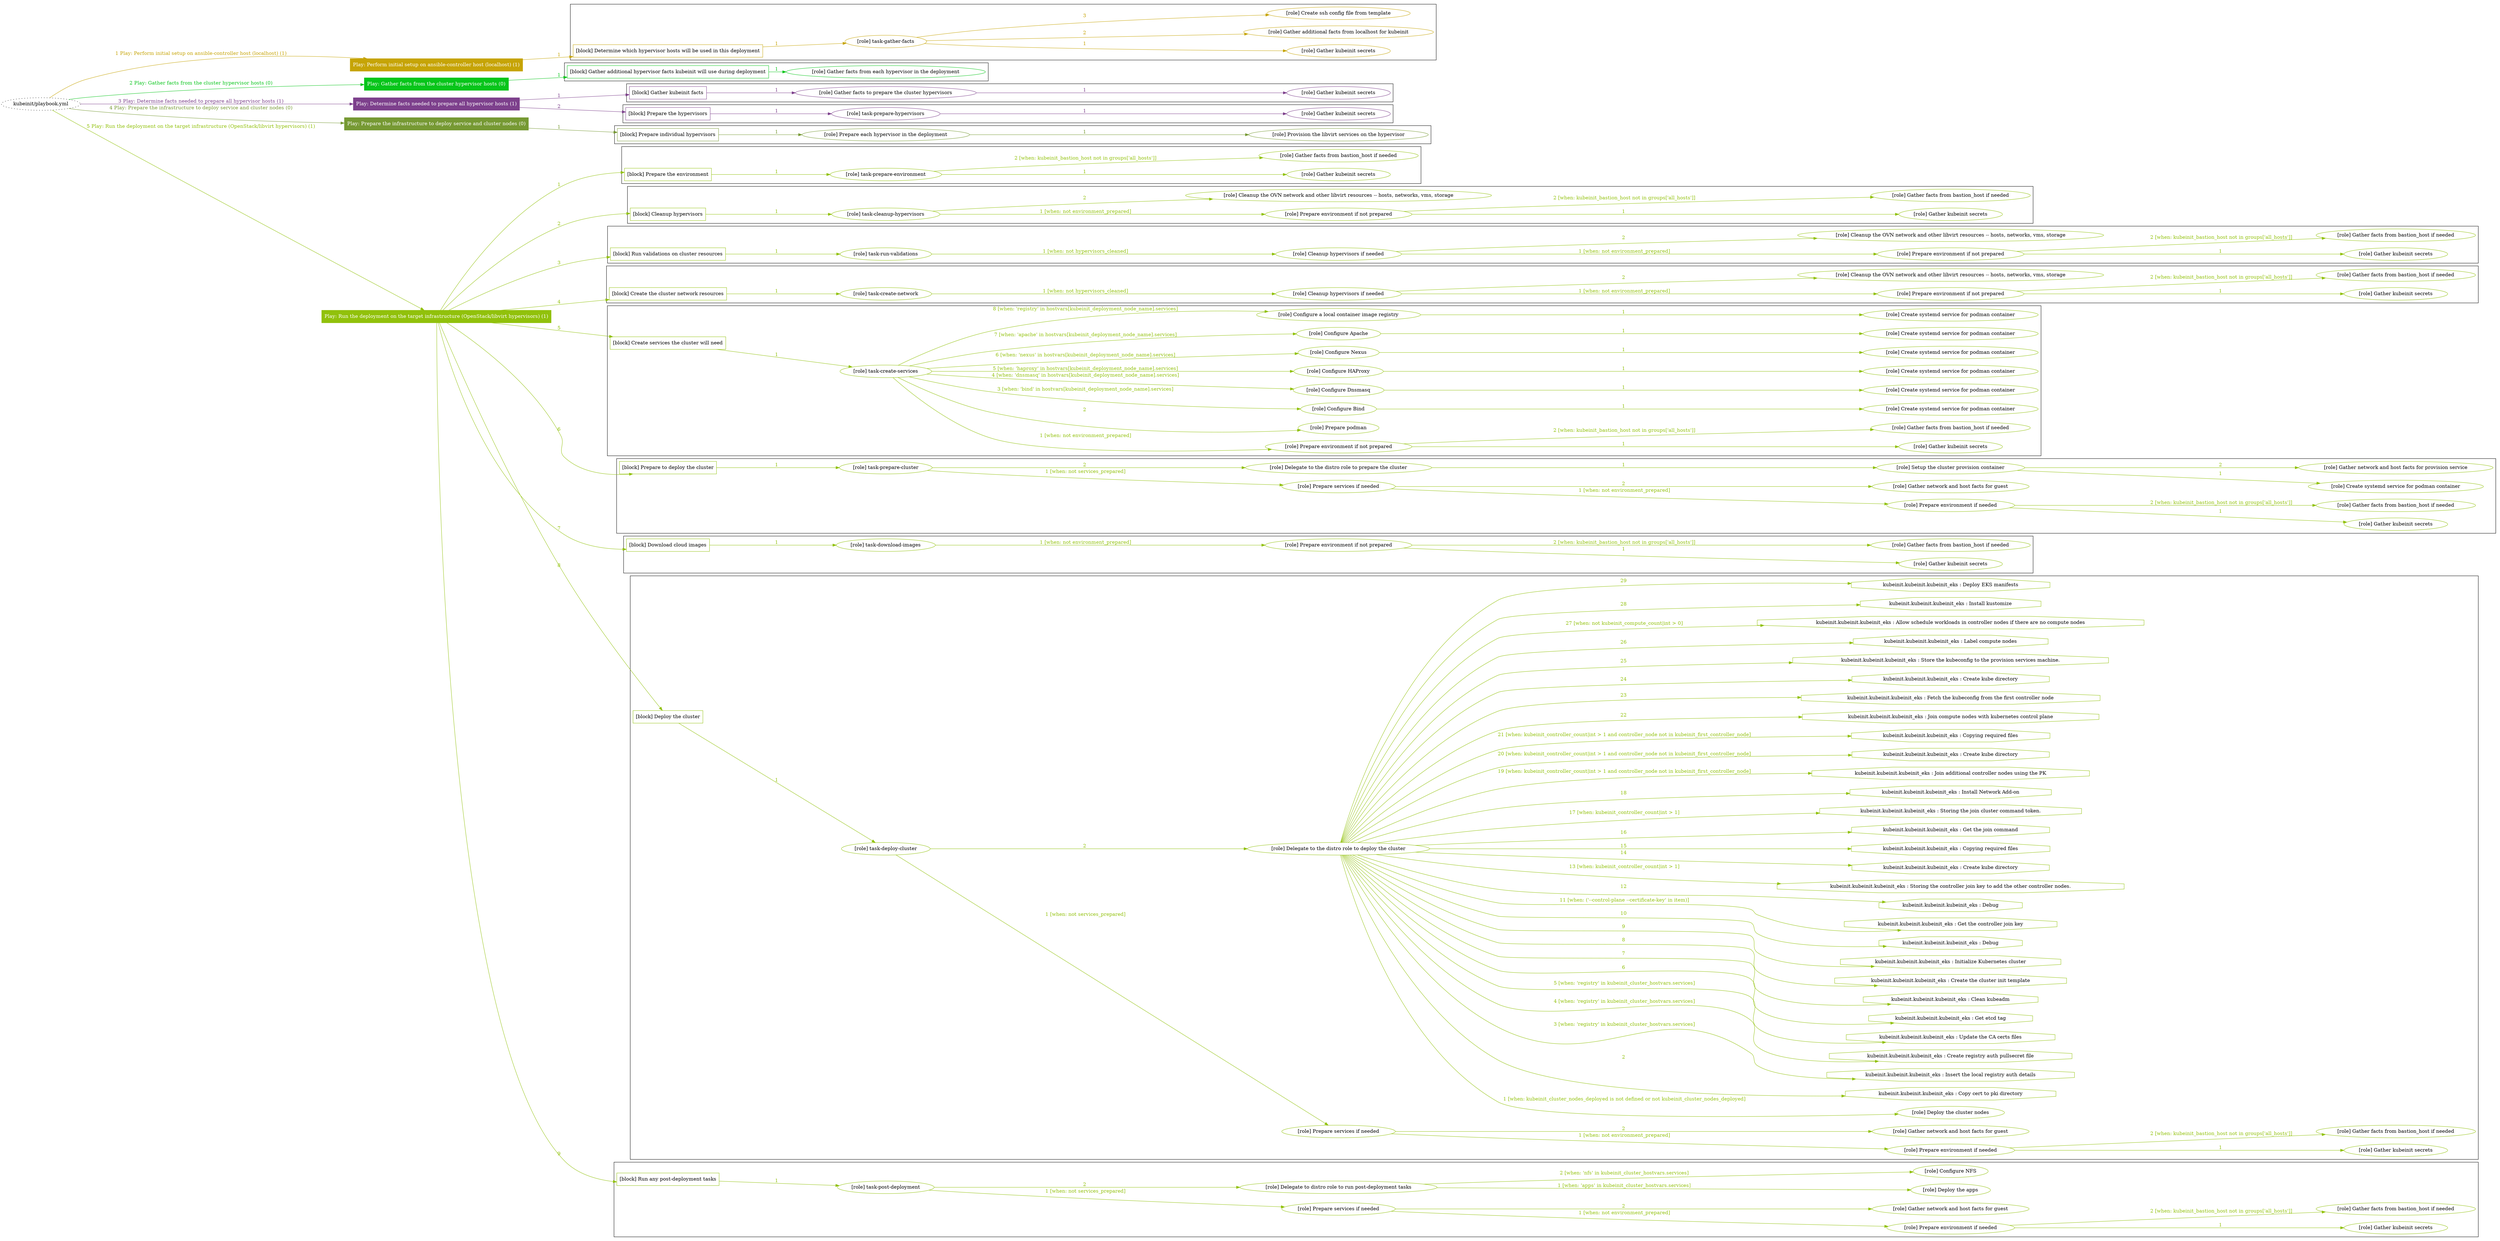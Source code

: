digraph {
	graph [concentrate=true ordering=in rankdir=LR ratio=fill]
	edge [esep=5 sep=10]
	"kubeinit/playbook.yml" [URL="/home/runner/work/kubeinit/kubeinit/kubeinit/playbook.yml" id=playbook_d5ea7b69 style=dotted]
	"kubeinit/playbook.yml" -> play_7a890c58 [label="1 Play: Perform initial setup on ansible-controller host (localhost) (1)" color="#c6a406" fontcolor="#c6a406" id=edge_play_7a890c58 labeltooltip="1 Play: Perform initial setup on ansible-controller host (localhost) (1)" tooltip="1 Play: Perform initial setup on ansible-controller host (localhost) (1)"]
	subgraph "Play: Perform initial setup on ansible-controller host (localhost) (1)" {
		play_7a890c58 [label="Play: Perform initial setup on ansible-controller host (localhost) (1)" URL="/home/runner/work/kubeinit/kubeinit/kubeinit/playbook.yml" color="#c6a406" fontcolor="#ffffff" id=play_7a890c58 shape=box style=filled tooltip=localhost]
		play_7a890c58 -> block_95296eab [label=1 color="#c6a406" fontcolor="#c6a406" id=edge_block_95296eab labeltooltip=1 tooltip=1]
		subgraph cluster_block_95296eab {
			block_95296eab [label="[block] Determine which hypervisor hosts will be used in this deployment" URL="/home/runner/work/kubeinit/kubeinit/kubeinit/playbook.yml" color="#c6a406" id=block_95296eab labeltooltip="Determine which hypervisor hosts will be used in this deployment" shape=box tooltip="Determine which hypervisor hosts will be used in this deployment"]
			block_95296eab -> role_747389a2 [label="1 " color="#c6a406" fontcolor="#c6a406" id=edge_role_747389a2 labeltooltip="1 " tooltip="1 "]
			subgraph "task-gather-facts" {
				role_747389a2 [label="[role] task-gather-facts" URL="/home/runner/work/kubeinit/kubeinit/kubeinit/playbook.yml" color="#c6a406" id=role_747389a2 tooltip="task-gather-facts"]
				role_747389a2 -> role_494bf37f [label="1 " color="#c6a406" fontcolor="#c6a406" id=edge_role_494bf37f labeltooltip="1 " tooltip="1 "]
				subgraph "Gather kubeinit secrets" {
					role_494bf37f [label="[role] Gather kubeinit secrets" URL="/home/runner/.ansible/collections/ansible_collections/kubeinit/kubeinit/roles/kubeinit_prepare/tasks/build_hypervisors_group.yml" color="#c6a406" id=role_494bf37f tooltip="Gather kubeinit secrets"]
				}
				role_747389a2 -> role_908a7bdd [label="2 " color="#c6a406" fontcolor="#c6a406" id=edge_role_908a7bdd labeltooltip="2 " tooltip="2 "]
				subgraph "Gather additional facts from localhost for kubeinit" {
					role_908a7bdd [label="[role] Gather additional facts from localhost for kubeinit" URL="/home/runner/.ansible/collections/ansible_collections/kubeinit/kubeinit/roles/kubeinit_prepare/tasks/build_hypervisors_group.yml" color="#c6a406" id=role_908a7bdd tooltip="Gather additional facts from localhost for kubeinit"]
				}
				role_747389a2 -> role_928c8926 [label="3 " color="#c6a406" fontcolor="#c6a406" id=edge_role_928c8926 labeltooltip="3 " tooltip="3 "]
				subgraph "Create ssh config file from template" {
					role_928c8926 [label="[role] Create ssh config file from template" URL="/home/runner/.ansible/collections/ansible_collections/kubeinit/kubeinit/roles/kubeinit_prepare/tasks/build_hypervisors_group.yml" color="#c6a406" id=role_928c8926 tooltip="Create ssh config file from template"]
				}
			}
		}
	}
	"kubeinit/playbook.yml" -> play_a7f4a638 [label="2 Play: Gather facts from the cluster hypervisor hosts (0)" color="#07c51a" fontcolor="#07c51a" id=edge_play_a7f4a638 labeltooltip="2 Play: Gather facts from the cluster hypervisor hosts (0)" tooltip="2 Play: Gather facts from the cluster hypervisor hosts (0)"]
	subgraph "Play: Gather facts from the cluster hypervisor hosts (0)" {
		play_a7f4a638 [label="Play: Gather facts from the cluster hypervisor hosts (0)" URL="/home/runner/work/kubeinit/kubeinit/kubeinit/playbook.yml" color="#07c51a" fontcolor="#ffffff" id=play_a7f4a638 shape=box style=filled tooltip="Play: Gather facts from the cluster hypervisor hosts (0)"]
		play_a7f4a638 -> block_966500f8 [label=1 color="#07c51a" fontcolor="#07c51a" id=edge_block_966500f8 labeltooltip=1 tooltip=1]
		subgraph cluster_block_966500f8 {
			block_966500f8 [label="[block] Gather additional hypervisor facts kubeinit will use during deployment" URL="/home/runner/work/kubeinit/kubeinit/kubeinit/playbook.yml" color="#07c51a" id=block_966500f8 labeltooltip="Gather additional hypervisor facts kubeinit will use during deployment" shape=box tooltip="Gather additional hypervisor facts kubeinit will use during deployment"]
			block_966500f8 -> role_017d9027 [label="1 " color="#07c51a" fontcolor="#07c51a" id=edge_role_017d9027 labeltooltip="1 " tooltip="1 "]
			subgraph "Gather facts from each hypervisor in the deployment" {
				role_017d9027 [label="[role] Gather facts from each hypervisor in the deployment" URL="/home/runner/work/kubeinit/kubeinit/kubeinit/playbook.yml" color="#07c51a" id=role_017d9027 tooltip="Gather facts from each hypervisor in the deployment"]
			}
		}
	}
	"kubeinit/playbook.yml" -> play_aa4fb2ca [label="3 Play: Determine facts needed to prepare all hypervisor hosts (1)" color="#7d408c" fontcolor="#7d408c" id=edge_play_aa4fb2ca labeltooltip="3 Play: Determine facts needed to prepare all hypervisor hosts (1)" tooltip="3 Play: Determine facts needed to prepare all hypervisor hosts (1)"]
	subgraph "Play: Determine facts needed to prepare all hypervisor hosts (1)" {
		play_aa4fb2ca [label="Play: Determine facts needed to prepare all hypervisor hosts (1)" URL="/home/runner/work/kubeinit/kubeinit/kubeinit/playbook.yml" color="#7d408c" fontcolor="#ffffff" id=play_aa4fb2ca shape=box style=filled tooltip=localhost]
		play_aa4fb2ca -> block_9ac18ad0 [label=1 color="#7d408c" fontcolor="#7d408c" id=edge_block_9ac18ad0 labeltooltip=1 tooltip=1]
		subgraph cluster_block_9ac18ad0 {
			block_9ac18ad0 [label="[block] Gather kubeinit facts" URL="/home/runner/work/kubeinit/kubeinit/kubeinit/playbook.yml" color="#7d408c" id=block_9ac18ad0 labeltooltip="Gather kubeinit facts" shape=box tooltip="Gather kubeinit facts"]
			block_9ac18ad0 -> role_b9268ab4 [label="1 " color="#7d408c" fontcolor="#7d408c" id=edge_role_b9268ab4 labeltooltip="1 " tooltip="1 "]
			subgraph "Gather facts to prepare the cluster hypervisors" {
				role_b9268ab4 [label="[role] Gather facts to prepare the cluster hypervisors" URL="/home/runner/work/kubeinit/kubeinit/kubeinit/playbook.yml" color="#7d408c" id=role_b9268ab4 tooltip="Gather facts to prepare the cluster hypervisors"]
				role_b9268ab4 -> role_b978d21b [label="1 " color="#7d408c" fontcolor="#7d408c" id=edge_role_b978d21b labeltooltip="1 " tooltip="1 "]
				subgraph "Gather kubeinit secrets" {
					role_b978d21b [label="[role] Gather kubeinit secrets" URL="/home/runner/.ansible/collections/ansible_collections/kubeinit/kubeinit/roles/kubeinit_prepare/tasks/gather_kubeinit_facts.yml" color="#7d408c" id=role_b978d21b tooltip="Gather kubeinit secrets"]
				}
			}
		}
		play_aa4fb2ca -> block_1b53e090 [label=2 color="#7d408c" fontcolor="#7d408c" id=edge_block_1b53e090 labeltooltip=2 tooltip=2]
		subgraph cluster_block_1b53e090 {
			block_1b53e090 [label="[block] Prepare the hypervisors" URL="/home/runner/work/kubeinit/kubeinit/kubeinit/playbook.yml" color="#7d408c" id=block_1b53e090 labeltooltip="Prepare the hypervisors" shape=box tooltip="Prepare the hypervisors"]
			block_1b53e090 -> role_6a31afa6 [label="1 " color="#7d408c" fontcolor="#7d408c" id=edge_role_6a31afa6 labeltooltip="1 " tooltip="1 "]
			subgraph "task-prepare-hypervisors" {
				role_6a31afa6 [label="[role] task-prepare-hypervisors" URL="/home/runner/work/kubeinit/kubeinit/kubeinit/playbook.yml" color="#7d408c" id=role_6a31afa6 tooltip="task-prepare-hypervisors"]
				role_6a31afa6 -> role_057be91d [label="1 " color="#7d408c" fontcolor="#7d408c" id=edge_role_057be91d labeltooltip="1 " tooltip="1 "]
				subgraph "Gather kubeinit secrets" {
					role_057be91d [label="[role] Gather kubeinit secrets" URL="/home/runner/.ansible/collections/ansible_collections/kubeinit/kubeinit/roles/kubeinit_prepare/tasks/gather_kubeinit_facts.yml" color="#7d408c" id=role_057be91d tooltip="Gather kubeinit secrets"]
				}
			}
		}
	}
	"kubeinit/playbook.yml" -> play_b9554cba [label="4 Play: Prepare the infrastructure to deploy service and cluster nodes (0)" color="#769933" fontcolor="#769933" id=edge_play_b9554cba labeltooltip="4 Play: Prepare the infrastructure to deploy service and cluster nodes (0)" tooltip="4 Play: Prepare the infrastructure to deploy service and cluster nodes (0)"]
	subgraph "Play: Prepare the infrastructure to deploy service and cluster nodes (0)" {
		play_b9554cba [label="Play: Prepare the infrastructure to deploy service and cluster nodes (0)" URL="/home/runner/work/kubeinit/kubeinit/kubeinit/playbook.yml" color="#769933" fontcolor="#ffffff" id=play_b9554cba shape=box style=filled tooltip="Play: Prepare the infrastructure to deploy service and cluster nodes (0)"]
		play_b9554cba -> block_47d633c6 [label=1 color="#769933" fontcolor="#769933" id=edge_block_47d633c6 labeltooltip=1 tooltip=1]
		subgraph cluster_block_47d633c6 {
			block_47d633c6 [label="[block] Prepare individual hypervisors" URL="/home/runner/work/kubeinit/kubeinit/kubeinit/playbook.yml" color="#769933" id=block_47d633c6 labeltooltip="Prepare individual hypervisors" shape=box tooltip="Prepare individual hypervisors"]
			block_47d633c6 -> role_e76085c3 [label="1 " color="#769933" fontcolor="#769933" id=edge_role_e76085c3 labeltooltip="1 " tooltip="1 "]
			subgraph "Prepare each hypervisor in the deployment" {
				role_e76085c3 [label="[role] Prepare each hypervisor in the deployment" URL="/home/runner/work/kubeinit/kubeinit/kubeinit/playbook.yml" color="#769933" id=role_e76085c3 tooltip="Prepare each hypervisor in the deployment"]
				role_e76085c3 -> role_7389d9ae [label="1 " color="#769933" fontcolor="#769933" id=edge_role_7389d9ae labeltooltip="1 " tooltip="1 "]
				subgraph "Provision the libvirt services on the hypervisor" {
					role_7389d9ae [label="[role] Provision the libvirt services on the hypervisor" URL="/home/runner/.ansible/collections/ansible_collections/kubeinit/kubeinit/roles/kubeinit_prepare/tasks/prepare_hypervisor.yml" color="#769933" id=role_7389d9ae tooltip="Provision the libvirt services on the hypervisor"]
				}
			}
		}
	}
	"kubeinit/playbook.yml" -> play_581341ab [label="5 Play: Run the deployment on the target infrastructure (OpenStack/libvirt hypervisors) (1)" color="#91c10b" fontcolor="#91c10b" id=edge_play_581341ab labeltooltip="5 Play: Run the deployment on the target infrastructure (OpenStack/libvirt hypervisors) (1)" tooltip="5 Play: Run the deployment on the target infrastructure (OpenStack/libvirt hypervisors) (1)"]
	subgraph "Play: Run the deployment on the target infrastructure (OpenStack/libvirt hypervisors) (1)" {
		play_581341ab [label="Play: Run the deployment on the target infrastructure (OpenStack/libvirt hypervisors) (1)" URL="/home/runner/work/kubeinit/kubeinit/kubeinit/playbook.yml" color="#91c10b" fontcolor="#ffffff" id=play_581341ab shape=box style=filled tooltip=localhost]
		play_581341ab -> block_d6ec17be [label=1 color="#91c10b" fontcolor="#91c10b" id=edge_block_d6ec17be labeltooltip=1 tooltip=1]
		subgraph cluster_block_d6ec17be {
			block_d6ec17be [label="[block] Prepare the environment" URL="/home/runner/work/kubeinit/kubeinit/kubeinit/playbook.yml" color="#91c10b" id=block_d6ec17be labeltooltip="Prepare the environment" shape=box tooltip="Prepare the environment"]
			block_d6ec17be -> role_40fc4c2d [label="1 " color="#91c10b" fontcolor="#91c10b" id=edge_role_40fc4c2d labeltooltip="1 " tooltip="1 "]
			subgraph "task-prepare-environment" {
				role_40fc4c2d [label="[role] task-prepare-environment" URL="/home/runner/work/kubeinit/kubeinit/kubeinit/playbook.yml" color="#91c10b" id=role_40fc4c2d tooltip="task-prepare-environment"]
				role_40fc4c2d -> role_b0a1d673 [label="1 " color="#91c10b" fontcolor="#91c10b" id=edge_role_b0a1d673 labeltooltip="1 " tooltip="1 "]
				subgraph "Gather kubeinit secrets" {
					role_b0a1d673 [label="[role] Gather kubeinit secrets" URL="/home/runner/.ansible/collections/ansible_collections/kubeinit/kubeinit/roles/kubeinit_prepare/tasks/gather_kubeinit_facts.yml" color="#91c10b" id=role_b0a1d673 tooltip="Gather kubeinit secrets"]
				}
				role_40fc4c2d -> role_675c5408 [label="2 [when: kubeinit_bastion_host not in groups['all_hosts']]" color="#91c10b" fontcolor="#91c10b" id=edge_role_675c5408 labeltooltip="2 [when: kubeinit_bastion_host not in groups['all_hosts']]" tooltip="2 [when: kubeinit_bastion_host not in groups['all_hosts']]"]
				subgraph "Gather facts from bastion_host if needed" {
					role_675c5408 [label="[role] Gather facts from bastion_host if needed" URL="/home/runner/.ansible/collections/ansible_collections/kubeinit/kubeinit/roles/kubeinit_prepare/tasks/main.yml" color="#91c10b" id=role_675c5408 tooltip="Gather facts from bastion_host if needed"]
				}
			}
		}
		play_581341ab -> block_79c271e2 [label=2 color="#91c10b" fontcolor="#91c10b" id=edge_block_79c271e2 labeltooltip=2 tooltip=2]
		subgraph cluster_block_79c271e2 {
			block_79c271e2 [label="[block] Cleanup hypervisors" URL="/home/runner/work/kubeinit/kubeinit/kubeinit/playbook.yml" color="#91c10b" id=block_79c271e2 labeltooltip="Cleanup hypervisors" shape=box tooltip="Cleanup hypervisors"]
			block_79c271e2 -> role_1a5d5aed [label="1 " color="#91c10b" fontcolor="#91c10b" id=edge_role_1a5d5aed labeltooltip="1 " tooltip="1 "]
			subgraph "task-cleanup-hypervisors" {
				role_1a5d5aed [label="[role] task-cleanup-hypervisors" URL="/home/runner/work/kubeinit/kubeinit/kubeinit/playbook.yml" color="#91c10b" id=role_1a5d5aed tooltip="task-cleanup-hypervisors"]
				role_1a5d5aed -> role_544498a8 [label="1 [when: not environment_prepared]" color="#91c10b" fontcolor="#91c10b" id=edge_role_544498a8 labeltooltip="1 [when: not environment_prepared]" tooltip="1 [when: not environment_prepared]"]
				subgraph "Prepare environment if not prepared" {
					role_544498a8 [label="[role] Prepare environment if not prepared" URL="/home/runner/.ansible/collections/ansible_collections/kubeinit/kubeinit/roles/kubeinit_libvirt/tasks/cleanup_hypervisors.yml" color="#91c10b" id=role_544498a8 tooltip="Prepare environment if not prepared"]
					role_544498a8 -> role_a4ed1942 [label="1 " color="#91c10b" fontcolor="#91c10b" id=edge_role_a4ed1942 labeltooltip="1 " tooltip="1 "]
					subgraph "Gather kubeinit secrets" {
						role_a4ed1942 [label="[role] Gather kubeinit secrets" URL="/home/runner/.ansible/collections/ansible_collections/kubeinit/kubeinit/roles/kubeinit_prepare/tasks/gather_kubeinit_facts.yml" color="#91c10b" id=role_a4ed1942 tooltip="Gather kubeinit secrets"]
					}
					role_544498a8 -> role_0880108d [label="2 [when: kubeinit_bastion_host not in groups['all_hosts']]" color="#91c10b" fontcolor="#91c10b" id=edge_role_0880108d labeltooltip="2 [when: kubeinit_bastion_host not in groups['all_hosts']]" tooltip="2 [when: kubeinit_bastion_host not in groups['all_hosts']]"]
					subgraph "Gather facts from bastion_host if needed" {
						role_0880108d [label="[role] Gather facts from bastion_host if needed" URL="/home/runner/.ansible/collections/ansible_collections/kubeinit/kubeinit/roles/kubeinit_prepare/tasks/main.yml" color="#91c10b" id=role_0880108d tooltip="Gather facts from bastion_host if needed"]
					}
				}
				role_1a5d5aed -> role_755f182f [label="2 " color="#91c10b" fontcolor="#91c10b" id=edge_role_755f182f labeltooltip="2 " tooltip="2 "]
				subgraph "Cleanup the OVN network and other libvirt resources -- hosts, networks, vms, storage" {
					role_755f182f [label="[role] Cleanup the OVN network and other libvirt resources -- hosts, networks, vms, storage" URL="/home/runner/.ansible/collections/ansible_collections/kubeinit/kubeinit/roles/kubeinit_libvirt/tasks/cleanup_hypervisors.yml" color="#91c10b" id=role_755f182f tooltip="Cleanup the OVN network and other libvirt resources -- hosts, networks, vms, storage"]
				}
			}
		}
		play_581341ab -> block_b30acb18 [label=3 color="#91c10b" fontcolor="#91c10b" id=edge_block_b30acb18 labeltooltip=3 tooltip=3]
		subgraph cluster_block_b30acb18 {
			block_b30acb18 [label="[block] Run validations on cluster resources" URL="/home/runner/work/kubeinit/kubeinit/kubeinit/playbook.yml" color="#91c10b" id=block_b30acb18 labeltooltip="Run validations on cluster resources" shape=box tooltip="Run validations on cluster resources"]
			block_b30acb18 -> role_f75d4993 [label="1 " color="#91c10b" fontcolor="#91c10b" id=edge_role_f75d4993 labeltooltip="1 " tooltip="1 "]
			subgraph "task-run-validations" {
				role_f75d4993 [label="[role] task-run-validations" URL="/home/runner/work/kubeinit/kubeinit/kubeinit/playbook.yml" color="#91c10b" id=role_f75d4993 tooltip="task-run-validations"]
				role_f75d4993 -> role_10d290a2 [label="1 [when: not hypervisors_cleaned]" color="#91c10b" fontcolor="#91c10b" id=edge_role_10d290a2 labeltooltip="1 [when: not hypervisors_cleaned]" tooltip="1 [when: not hypervisors_cleaned]"]
				subgraph "Cleanup hypervisors if needed" {
					role_10d290a2 [label="[role] Cleanup hypervisors if needed" URL="/home/runner/.ansible/collections/ansible_collections/kubeinit/kubeinit/roles/kubeinit_validations/tasks/main.yml" color="#91c10b" id=role_10d290a2 tooltip="Cleanup hypervisors if needed"]
					role_10d290a2 -> role_c859056b [label="1 [when: not environment_prepared]" color="#91c10b" fontcolor="#91c10b" id=edge_role_c859056b labeltooltip="1 [when: not environment_prepared]" tooltip="1 [when: not environment_prepared]"]
					subgraph "Prepare environment if not prepared" {
						role_c859056b [label="[role] Prepare environment if not prepared" URL="/home/runner/.ansible/collections/ansible_collections/kubeinit/kubeinit/roles/kubeinit_libvirt/tasks/cleanup_hypervisors.yml" color="#91c10b" id=role_c859056b tooltip="Prepare environment if not prepared"]
						role_c859056b -> role_395ee10c [label="1 " color="#91c10b" fontcolor="#91c10b" id=edge_role_395ee10c labeltooltip="1 " tooltip="1 "]
						subgraph "Gather kubeinit secrets" {
							role_395ee10c [label="[role] Gather kubeinit secrets" URL="/home/runner/.ansible/collections/ansible_collections/kubeinit/kubeinit/roles/kubeinit_prepare/tasks/gather_kubeinit_facts.yml" color="#91c10b" id=role_395ee10c tooltip="Gather kubeinit secrets"]
						}
						role_c859056b -> role_bd72a8e1 [label="2 [when: kubeinit_bastion_host not in groups['all_hosts']]" color="#91c10b" fontcolor="#91c10b" id=edge_role_bd72a8e1 labeltooltip="2 [when: kubeinit_bastion_host not in groups['all_hosts']]" tooltip="2 [when: kubeinit_bastion_host not in groups['all_hosts']]"]
						subgraph "Gather facts from bastion_host if needed" {
							role_bd72a8e1 [label="[role] Gather facts from bastion_host if needed" URL="/home/runner/.ansible/collections/ansible_collections/kubeinit/kubeinit/roles/kubeinit_prepare/tasks/main.yml" color="#91c10b" id=role_bd72a8e1 tooltip="Gather facts from bastion_host if needed"]
						}
					}
					role_10d290a2 -> role_8dea559d [label="2 " color="#91c10b" fontcolor="#91c10b" id=edge_role_8dea559d labeltooltip="2 " tooltip="2 "]
					subgraph "Cleanup the OVN network and other libvirt resources -- hosts, networks, vms, storage" {
						role_8dea559d [label="[role] Cleanup the OVN network and other libvirt resources -- hosts, networks, vms, storage" URL="/home/runner/.ansible/collections/ansible_collections/kubeinit/kubeinit/roles/kubeinit_libvirt/tasks/cleanup_hypervisors.yml" color="#91c10b" id=role_8dea559d tooltip="Cleanup the OVN network and other libvirt resources -- hosts, networks, vms, storage"]
					}
				}
			}
		}
		play_581341ab -> block_f285d29f [label=4 color="#91c10b" fontcolor="#91c10b" id=edge_block_f285d29f labeltooltip=4 tooltip=4]
		subgraph cluster_block_f285d29f {
			block_f285d29f [label="[block] Create the cluster network resources" URL="/home/runner/work/kubeinit/kubeinit/kubeinit/playbook.yml" color="#91c10b" id=block_f285d29f labeltooltip="Create the cluster network resources" shape=box tooltip="Create the cluster network resources"]
			block_f285d29f -> role_edaadafe [label="1 " color="#91c10b" fontcolor="#91c10b" id=edge_role_edaadafe labeltooltip="1 " tooltip="1 "]
			subgraph "task-create-network" {
				role_edaadafe [label="[role] task-create-network" URL="/home/runner/work/kubeinit/kubeinit/kubeinit/playbook.yml" color="#91c10b" id=role_edaadafe tooltip="task-create-network"]
				role_edaadafe -> role_b0d7596d [label="1 [when: not hypervisors_cleaned]" color="#91c10b" fontcolor="#91c10b" id=edge_role_b0d7596d labeltooltip="1 [when: not hypervisors_cleaned]" tooltip="1 [when: not hypervisors_cleaned]"]
				subgraph "Cleanup hypervisors if needed" {
					role_b0d7596d [label="[role] Cleanup hypervisors if needed" URL="/home/runner/.ansible/collections/ansible_collections/kubeinit/kubeinit/roles/kubeinit_libvirt/tasks/create_network.yml" color="#91c10b" id=role_b0d7596d tooltip="Cleanup hypervisors if needed"]
					role_b0d7596d -> role_a3c047e6 [label="1 [when: not environment_prepared]" color="#91c10b" fontcolor="#91c10b" id=edge_role_a3c047e6 labeltooltip="1 [when: not environment_prepared]" tooltip="1 [when: not environment_prepared]"]
					subgraph "Prepare environment if not prepared" {
						role_a3c047e6 [label="[role] Prepare environment if not prepared" URL="/home/runner/.ansible/collections/ansible_collections/kubeinit/kubeinit/roles/kubeinit_libvirt/tasks/cleanup_hypervisors.yml" color="#91c10b" id=role_a3c047e6 tooltip="Prepare environment if not prepared"]
						role_a3c047e6 -> role_d51e1fc4 [label="1 " color="#91c10b" fontcolor="#91c10b" id=edge_role_d51e1fc4 labeltooltip="1 " tooltip="1 "]
						subgraph "Gather kubeinit secrets" {
							role_d51e1fc4 [label="[role] Gather kubeinit secrets" URL="/home/runner/.ansible/collections/ansible_collections/kubeinit/kubeinit/roles/kubeinit_prepare/tasks/gather_kubeinit_facts.yml" color="#91c10b" id=role_d51e1fc4 tooltip="Gather kubeinit secrets"]
						}
						role_a3c047e6 -> role_c2d812a6 [label="2 [when: kubeinit_bastion_host not in groups['all_hosts']]" color="#91c10b" fontcolor="#91c10b" id=edge_role_c2d812a6 labeltooltip="2 [when: kubeinit_bastion_host not in groups['all_hosts']]" tooltip="2 [when: kubeinit_bastion_host not in groups['all_hosts']]"]
						subgraph "Gather facts from bastion_host if needed" {
							role_c2d812a6 [label="[role] Gather facts from bastion_host if needed" URL="/home/runner/.ansible/collections/ansible_collections/kubeinit/kubeinit/roles/kubeinit_prepare/tasks/main.yml" color="#91c10b" id=role_c2d812a6 tooltip="Gather facts from bastion_host if needed"]
						}
					}
					role_b0d7596d -> role_8fa10e9e [label="2 " color="#91c10b" fontcolor="#91c10b" id=edge_role_8fa10e9e labeltooltip="2 " tooltip="2 "]
					subgraph "Cleanup the OVN network and other libvirt resources -- hosts, networks, vms, storage" {
						role_8fa10e9e [label="[role] Cleanup the OVN network and other libvirt resources -- hosts, networks, vms, storage" URL="/home/runner/.ansible/collections/ansible_collections/kubeinit/kubeinit/roles/kubeinit_libvirt/tasks/cleanup_hypervisors.yml" color="#91c10b" id=role_8fa10e9e tooltip="Cleanup the OVN network and other libvirt resources -- hosts, networks, vms, storage"]
					}
				}
			}
		}
		play_581341ab -> block_9738f369 [label=5 color="#91c10b" fontcolor="#91c10b" id=edge_block_9738f369 labeltooltip=5 tooltip=5]
		subgraph cluster_block_9738f369 {
			block_9738f369 [label="[block] Create services the cluster will need" URL="/home/runner/work/kubeinit/kubeinit/kubeinit/playbook.yml" color="#91c10b" id=block_9738f369 labeltooltip="Create services the cluster will need" shape=box tooltip="Create services the cluster will need"]
			block_9738f369 -> role_8b5badce [label="1 " color="#91c10b" fontcolor="#91c10b" id=edge_role_8b5badce labeltooltip="1 " tooltip="1 "]
			subgraph "task-create-services" {
				role_8b5badce [label="[role] task-create-services" URL="/home/runner/work/kubeinit/kubeinit/kubeinit/playbook.yml" color="#91c10b" id=role_8b5badce tooltip="task-create-services"]
				role_8b5badce -> role_a2018108 [label="1 [when: not environment_prepared]" color="#91c10b" fontcolor="#91c10b" id=edge_role_a2018108 labeltooltip="1 [when: not environment_prepared]" tooltip="1 [when: not environment_prepared]"]
				subgraph "Prepare environment if not prepared" {
					role_a2018108 [label="[role] Prepare environment if not prepared" URL="/home/runner/.ansible/collections/ansible_collections/kubeinit/kubeinit/roles/kubeinit_services/tasks/main.yml" color="#91c10b" id=role_a2018108 tooltip="Prepare environment if not prepared"]
					role_a2018108 -> role_892ec63f [label="1 " color="#91c10b" fontcolor="#91c10b" id=edge_role_892ec63f labeltooltip="1 " tooltip="1 "]
					subgraph "Gather kubeinit secrets" {
						role_892ec63f [label="[role] Gather kubeinit secrets" URL="/home/runner/.ansible/collections/ansible_collections/kubeinit/kubeinit/roles/kubeinit_prepare/tasks/gather_kubeinit_facts.yml" color="#91c10b" id=role_892ec63f tooltip="Gather kubeinit secrets"]
					}
					role_a2018108 -> role_1cdcb980 [label="2 [when: kubeinit_bastion_host not in groups['all_hosts']]" color="#91c10b" fontcolor="#91c10b" id=edge_role_1cdcb980 labeltooltip="2 [when: kubeinit_bastion_host not in groups['all_hosts']]" tooltip="2 [when: kubeinit_bastion_host not in groups['all_hosts']]"]
					subgraph "Gather facts from bastion_host if needed" {
						role_1cdcb980 [label="[role] Gather facts from bastion_host if needed" URL="/home/runner/.ansible/collections/ansible_collections/kubeinit/kubeinit/roles/kubeinit_prepare/tasks/main.yml" color="#91c10b" id=role_1cdcb980 tooltip="Gather facts from bastion_host if needed"]
					}
				}
				role_8b5badce -> role_90419851 [label="2 " color="#91c10b" fontcolor="#91c10b" id=edge_role_90419851 labeltooltip="2 " tooltip="2 "]
				subgraph "Prepare podman" {
					role_90419851 [label="[role] Prepare podman" URL="/home/runner/.ansible/collections/ansible_collections/kubeinit/kubeinit/roles/kubeinit_services/tasks/00_create_service_pod.yml" color="#91c10b" id=role_90419851 tooltip="Prepare podman"]
				}
				role_8b5badce -> role_dfbdb50f [label="3 [when: 'bind' in hostvars[kubeinit_deployment_node_name].services]" color="#91c10b" fontcolor="#91c10b" id=edge_role_dfbdb50f labeltooltip="3 [when: 'bind' in hostvars[kubeinit_deployment_node_name].services]" tooltip="3 [when: 'bind' in hostvars[kubeinit_deployment_node_name].services]"]
				subgraph "Configure Bind" {
					role_dfbdb50f [label="[role] Configure Bind" URL="/home/runner/.ansible/collections/ansible_collections/kubeinit/kubeinit/roles/kubeinit_services/tasks/start_services_containers.yml" color="#91c10b" id=role_dfbdb50f tooltip="Configure Bind"]
					role_dfbdb50f -> role_1fb0d362 [label="1 " color="#91c10b" fontcolor="#91c10b" id=edge_role_1fb0d362 labeltooltip="1 " tooltip="1 "]
					subgraph "Create systemd service for podman container" {
						role_1fb0d362 [label="[role] Create systemd service for podman container" URL="/home/runner/.ansible/collections/ansible_collections/kubeinit/kubeinit/roles/kubeinit_bind/tasks/main.yml" color="#91c10b" id=role_1fb0d362 tooltip="Create systemd service for podman container"]
					}
				}
				role_8b5badce -> role_c7ad6047 [label="4 [when: 'dnsmasq' in hostvars[kubeinit_deployment_node_name].services]" color="#91c10b" fontcolor="#91c10b" id=edge_role_c7ad6047 labeltooltip="4 [when: 'dnsmasq' in hostvars[kubeinit_deployment_node_name].services]" tooltip="4 [when: 'dnsmasq' in hostvars[kubeinit_deployment_node_name].services]"]
				subgraph "Configure Dnsmasq" {
					role_c7ad6047 [label="[role] Configure Dnsmasq" URL="/home/runner/.ansible/collections/ansible_collections/kubeinit/kubeinit/roles/kubeinit_services/tasks/start_services_containers.yml" color="#91c10b" id=role_c7ad6047 tooltip="Configure Dnsmasq"]
					role_c7ad6047 -> role_12e2eb23 [label="1 " color="#91c10b" fontcolor="#91c10b" id=edge_role_12e2eb23 labeltooltip="1 " tooltip="1 "]
					subgraph "Create systemd service for podman container" {
						role_12e2eb23 [label="[role] Create systemd service for podman container" URL="/home/runner/.ansible/collections/ansible_collections/kubeinit/kubeinit/roles/kubeinit_dnsmasq/tasks/main.yml" color="#91c10b" id=role_12e2eb23 tooltip="Create systemd service for podman container"]
					}
				}
				role_8b5badce -> role_8df185d6 [label="5 [when: 'haproxy' in hostvars[kubeinit_deployment_node_name].services]" color="#91c10b" fontcolor="#91c10b" id=edge_role_8df185d6 labeltooltip="5 [when: 'haproxy' in hostvars[kubeinit_deployment_node_name].services]" tooltip="5 [when: 'haproxy' in hostvars[kubeinit_deployment_node_name].services]"]
				subgraph "Configure HAProxy" {
					role_8df185d6 [label="[role] Configure HAProxy" URL="/home/runner/.ansible/collections/ansible_collections/kubeinit/kubeinit/roles/kubeinit_services/tasks/start_services_containers.yml" color="#91c10b" id=role_8df185d6 tooltip="Configure HAProxy"]
					role_8df185d6 -> role_b89ffc8b [label="1 " color="#91c10b" fontcolor="#91c10b" id=edge_role_b89ffc8b labeltooltip="1 " tooltip="1 "]
					subgraph "Create systemd service for podman container" {
						role_b89ffc8b [label="[role] Create systemd service for podman container" URL="/home/runner/.ansible/collections/ansible_collections/kubeinit/kubeinit/roles/kubeinit_haproxy/tasks/main.yml" color="#91c10b" id=role_b89ffc8b tooltip="Create systemd service for podman container"]
					}
				}
				role_8b5badce -> role_5b67b195 [label="6 [when: 'nexus' in hostvars[kubeinit_deployment_node_name].services]" color="#91c10b" fontcolor="#91c10b" id=edge_role_5b67b195 labeltooltip="6 [when: 'nexus' in hostvars[kubeinit_deployment_node_name].services]" tooltip="6 [when: 'nexus' in hostvars[kubeinit_deployment_node_name].services]"]
				subgraph "Configure Nexus" {
					role_5b67b195 [label="[role] Configure Nexus" URL="/home/runner/.ansible/collections/ansible_collections/kubeinit/kubeinit/roles/kubeinit_services/tasks/start_services_containers.yml" color="#91c10b" id=role_5b67b195 tooltip="Configure Nexus"]
					role_5b67b195 -> role_41757f45 [label="1 " color="#91c10b" fontcolor="#91c10b" id=edge_role_41757f45 labeltooltip="1 " tooltip="1 "]
					subgraph "Create systemd service for podman container" {
						role_41757f45 [label="[role] Create systemd service for podman container" URL="/home/runner/.ansible/collections/ansible_collections/kubeinit/kubeinit/roles/kubeinit_nexus/tasks/main.yml" color="#91c10b" id=role_41757f45 tooltip="Create systemd service for podman container"]
					}
				}
				role_8b5badce -> role_d2d1351d [label="7 [when: 'apache' in hostvars[kubeinit_deployment_node_name].services]" color="#91c10b" fontcolor="#91c10b" id=edge_role_d2d1351d labeltooltip="7 [when: 'apache' in hostvars[kubeinit_deployment_node_name].services]" tooltip="7 [when: 'apache' in hostvars[kubeinit_deployment_node_name].services]"]
				subgraph "Configure Apache" {
					role_d2d1351d [label="[role] Configure Apache" URL="/home/runner/.ansible/collections/ansible_collections/kubeinit/kubeinit/roles/kubeinit_services/tasks/start_services_containers.yml" color="#91c10b" id=role_d2d1351d tooltip="Configure Apache"]
					role_d2d1351d -> role_0a10ec6c [label="1 " color="#91c10b" fontcolor="#91c10b" id=edge_role_0a10ec6c labeltooltip="1 " tooltip="1 "]
					subgraph "Create systemd service for podman container" {
						role_0a10ec6c [label="[role] Create systemd service for podman container" URL="/home/runner/.ansible/collections/ansible_collections/kubeinit/kubeinit/roles/kubeinit_apache/tasks/main.yml" color="#91c10b" id=role_0a10ec6c tooltip="Create systemd service for podman container"]
					}
				}
				role_8b5badce -> role_76950484 [label="8 [when: 'registry' in hostvars[kubeinit_deployment_node_name].services]" color="#91c10b" fontcolor="#91c10b" id=edge_role_76950484 labeltooltip="8 [when: 'registry' in hostvars[kubeinit_deployment_node_name].services]" tooltip="8 [when: 'registry' in hostvars[kubeinit_deployment_node_name].services]"]
				subgraph "Configure a local container image registry" {
					role_76950484 [label="[role] Configure a local container image registry" URL="/home/runner/.ansible/collections/ansible_collections/kubeinit/kubeinit/roles/kubeinit_services/tasks/start_services_containers.yml" color="#91c10b" id=role_76950484 tooltip="Configure a local container image registry"]
					role_76950484 -> role_700d96ab [label="1 " color="#91c10b" fontcolor="#91c10b" id=edge_role_700d96ab labeltooltip="1 " tooltip="1 "]
					subgraph "Create systemd service for podman container" {
						role_700d96ab [label="[role] Create systemd service for podman container" URL="/home/runner/.ansible/collections/ansible_collections/kubeinit/kubeinit/roles/kubeinit_registry/tasks/main.yml" color="#91c10b" id=role_700d96ab tooltip="Create systemd service for podman container"]
					}
				}
			}
		}
		play_581341ab -> block_e3b50e39 [label=6 color="#91c10b" fontcolor="#91c10b" id=edge_block_e3b50e39 labeltooltip=6 tooltip=6]
		subgraph cluster_block_e3b50e39 {
			block_e3b50e39 [label="[block] Prepare to deploy the cluster" URL="/home/runner/work/kubeinit/kubeinit/kubeinit/playbook.yml" color="#91c10b" id=block_e3b50e39 labeltooltip="Prepare to deploy the cluster" shape=box tooltip="Prepare to deploy the cluster"]
			block_e3b50e39 -> role_895dc771 [label="1 " color="#91c10b" fontcolor="#91c10b" id=edge_role_895dc771 labeltooltip="1 " tooltip="1 "]
			subgraph "task-prepare-cluster" {
				role_895dc771 [label="[role] task-prepare-cluster" URL="/home/runner/work/kubeinit/kubeinit/kubeinit/playbook.yml" color="#91c10b" id=role_895dc771 tooltip="task-prepare-cluster"]
				role_895dc771 -> role_222af306 [label="1 [when: not services_prepared]" color="#91c10b" fontcolor="#91c10b" id=edge_role_222af306 labeltooltip="1 [when: not services_prepared]" tooltip="1 [when: not services_prepared]"]
				subgraph "Prepare services if needed" {
					role_222af306 [label="[role] Prepare services if needed" URL="/home/runner/.ansible/collections/ansible_collections/kubeinit/kubeinit/roles/kubeinit_prepare/tasks/prepare_cluster.yml" color="#91c10b" id=role_222af306 tooltip="Prepare services if needed"]
					role_222af306 -> role_2d715a48 [label="1 [when: not environment_prepared]" color="#91c10b" fontcolor="#91c10b" id=edge_role_2d715a48 labeltooltip="1 [when: not environment_prepared]" tooltip="1 [when: not environment_prepared]"]
					subgraph "Prepare environment if needed" {
						role_2d715a48 [label="[role] Prepare environment if needed" URL="/home/runner/.ansible/collections/ansible_collections/kubeinit/kubeinit/roles/kubeinit_services/tasks/prepare_services.yml" color="#91c10b" id=role_2d715a48 tooltip="Prepare environment if needed"]
						role_2d715a48 -> role_b22cfdd6 [label="1 " color="#91c10b" fontcolor="#91c10b" id=edge_role_b22cfdd6 labeltooltip="1 " tooltip="1 "]
						subgraph "Gather kubeinit secrets" {
							role_b22cfdd6 [label="[role] Gather kubeinit secrets" URL="/home/runner/.ansible/collections/ansible_collections/kubeinit/kubeinit/roles/kubeinit_prepare/tasks/gather_kubeinit_facts.yml" color="#91c10b" id=role_b22cfdd6 tooltip="Gather kubeinit secrets"]
						}
						role_2d715a48 -> role_1670e5c5 [label="2 [when: kubeinit_bastion_host not in groups['all_hosts']]" color="#91c10b" fontcolor="#91c10b" id=edge_role_1670e5c5 labeltooltip="2 [when: kubeinit_bastion_host not in groups['all_hosts']]" tooltip="2 [when: kubeinit_bastion_host not in groups['all_hosts']]"]
						subgraph "Gather facts from bastion_host if needed" {
							role_1670e5c5 [label="[role] Gather facts from bastion_host if needed" URL="/home/runner/.ansible/collections/ansible_collections/kubeinit/kubeinit/roles/kubeinit_prepare/tasks/main.yml" color="#91c10b" id=role_1670e5c5 tooltip="Gather facts from bastion_host if needed"]
						}
					}
					role_222af306 -> role_56bf0fdf [label="2 " color="#91c10b" fontcolor="#91c10b" id=edge_role_56bf0fdf labeltooltip="2 " tooltip="2 "]
					subgraph "Gather network and host facts for guest" {
						role_56bf0fdf [label="[role] Gather network and host facts for guest" URL="/home/runner/.ansible/collections/ansible_collections/kubeinit/kubeinit/roles/kubeinit_services/tasks/prepare_services.yml" color="#91c10b" id=role_56bf0fdf tooltip="Gather network and host facts for guest"]
					}
				}
				role_895dc771 -> role_b857a731 [label="2 " color="#91c10b" fontcolor="#91c10b" id=edge_role_b857a731 labeltooltip="2 " tooltip="2 "]
				subgraph "Delegate to the distro role to prepare the cluster" {
					role_b857a731 [label="[role] Delegate to the distro role to prepare the cluster" URL="/home/runner/.ansible/collections/ansible_collections/kubeinit/kubeinit/roles/kubeinit_prepare/tasks/prepare_cluster.yml" color="#91c10b" id=role_b857a731 tooltip="Delegate to the distro role to prepare the cluster"]
					role_b857a731 -> role_2899167a [label="1 " color="#91c10b" fontcolor="#91c10b" id=edge_role_2899167a labeltooltip="1 " tooltip="1 "]
					subgraph "Setup the cluster provision container" {
						role_2899167a [label="[role] Setup the cluster provision container" URL="/home/runner/.ansible/collections/ansible_collections/kubeinit/kubeinit/roles/kubeinit_eks/tasks/prepare_cluster.yml" color="#91c10b" id=role_2899167a tooltip="Setup the cluster provision container"]
						role_2899167a -> role_2ca6631a [label="1 " color="#91c10b" fontcolor="#91c10b" id=edge_role_2ca6631a labeltooltip="1 " tooltip="1 "]
						subgraph "Create systemd service for podman container" {
							role_2ca6631a [label="[role] Create systemd service for podman container" URL="/home/runner/.ansible/collections/ansible_collections/kubeinit/kubeinit/roles/kubeinit_services/tasks/create_provision_container.yml" color="#91c10b" id=role_2ca6631a tooltip="Create systemd service for podman container"]
						}
						role_2899167a -> role_cd6198c3 [label="2 " color="#91c10b" fontcolor="#91c10b" id=edge_role_cd6198c3 labeltooltip="2 " tooltip="2 "]
						subgraph "Gather network and host facts for provision service" {
							role_cd6198c3 [label="[role] Gather network and host facts for provision service" URL="/home/runner/.ansible/collections/ansible_collections/kubeinit/kubeinit/roles/kubeinit_services/tasks/create_provision_container.yml" color="#91c10b" id=role_cd6198c3 tooltip="Gather network and host facts for provision service"]
						}
					}
				}
			}
		}
		play_581341ab -> block_11a42695 [label=7 color="#91c10b" fontcolor="#91c10b" id=edge_block_11a42695 labeltooltip=7 tooltip=7]
		subgraph cluster_block_11a42695 {
			block_11a42695 [label="[block] Download cloud images" URL="/home/runner/work/kubeinit/kubeinit/kubeinit/playbook.yml" color="#91c10b" id=block_11a42695 labeltooltip="Download cloud images" shape=box tooltip="Download cloud images"]
			block_11a42695 -> role_099242cd [label="1 " color="#91c10b" fontcolor="#91c10b" id=edge_role_099242cd labeltooltip="1 " tooltip="1 "]
			subgraph "task-download-images" {
				role_099242cd [label="[role] task-download-images" URL="/home/runner/work/kubeinit/kubeinit/kubeinit/playbook.yml" color="#91c10b" id=role_099242cd tooltip="task-download-images"]
				role_099242cd -> role_222e01d9 [label="1 [when: not environment_prepared]" color="#91c10b" fontcolor="#91c10b" id=edge_role_222e01d9 labeltooltip="1 [when: not environment_prepared]" tooltip="1 [when: not environment_prepared]"]
				subgraph "Prepare environment if not prepared" {
					role_222e01d9 [label="[role] Prepare environment if not prepared" URL="/home/runner/.ansible/collections/ansible_collections/kubeinit/kubeinit/roles/kubeinit_libvirt/tasks/download_cloud_images.yml" color="#91c10b" id=role_222e01d9 tooltip="Prepare environment if not prepared"]
					role_222e01d9 -> role_38d14527 [label="1 " color="#91c10b" fontcolor="#91c10b" id=edge_role_38d14527 labeltooltip="1 " tooltip="1 "]
					subgraph "Gather kubeinit secrets" {
						role_38d14527 [label="[role] Gather kubeinit secrets" URL="/home/runner/.ansible/collections/ansible_collections/kubeinit/kubeinit/roles/kubeinit_prepare/tasks/gather_kubeinit_facts.yml" color="#91c10b" id=role_38d14527 tooltip="Gather kubeinit secrets"]
					}
					role_222e01d9 -> role_f7e61072 [label="2 [when: kubeinit_bastion_host not in groups['all_hosts']]" color="#91c10b" fontcolor="#91c10b" id=edge_role_f7e61072 labeltooltip="2 [when: kubeinit_bastion_host not in groups['all_hosts']]" tooltip="2 [when: kubeinit_bastion_host not in groups['all_hosts']]"]
					subgraph "Gather facts from bastion_host if needed" {
						role_f7e61072 [label="[role] Gather facts from bastion_host if needed" URL="/home/runner/.ansible/collections/ansible_collections/kubeinit/kubeinit/roles/kubeinit_prepare/tasks/main.yml" color="#91c10b" id=role_f7e61072 tooltip="Gather facts from bastion_host if needed"]
					}
				}
			}
		}
		play_581341ab -> block_4ae52d81 [label=8 color="#91c10b" fontcolor="#91c10b" id=edge_block_4ae52d81 labeltooltip=8 tooltip=8]
		subgraph cluster_block_4ae52d81 {
			block_4ae52d81 [label="[block] Deploy the cluster" URL="/home/runner/work/kubeinit/kubeinit/kubeinit/playbook.yml" color="#91c10b" id=block_4ae52d81 labeltooltip="Deploy the cluster" shape=box tooltip="Deploy the cluster"]
			block_4ae52d81 -> role_13ae82c0 [label="1 " color="#91c10b" fontcolor="#91c10b" id=edge_role_13ae82c0 labeltooltip="1 " tooltip="1 "]
			subgraph "task-deploy-cluster" {
				role_13ae82c0 [label="[role] task-deploy-cluster" URL="/home/runner/work/kubeinit/kubeinit/kubeinit/playbook.yml" color="#91c10b" id=role_13ae82c0 tooltip="task-deploy-cluster"]
				role_13ae82c0 -> role_213d9404 [label="1 [when: not services_prepared]" color="#91c10b" fontcolor="#91c10b" id=edge_role_213d9404 labeltooltip="1 [when: not services_prepared]" tooltip="1 [when: not services_prepared]"]
				subgraph "Prepare services if needed" {
					role_213d9404 [label="[role] Prepare services if needed" URL="/home/runner/.ansible/collections/ansible_collections/kubeinit/kubeinit/roles/kubeinit_prepare/tasks/deploy_cluster.yml" color="#91c10b" id=role_213d9404 tooltip="Prepare services if needed"]
					role_213d9404 -> role_682797ac [label="1 [when: not environment_prepared]" color="#91c10b" fontcolor="#91c10b" id=edge_role_682797ac labeltooltip="1 [when: not environment_prepared]" tooltip="1 [when: not environment_prepared]"]
					subgraph "Prepare environment if needed" {
						role_682797ac [label="[role] Prepare environment if needed" URL="/home/runner/.ansible/collections/ansible_collections/kubeinit/kubeinit/roles/kubeinit_services/tasks/prepare_services.yml" color="#91c10b" id=role_682797ac tooltip="Prepare environment if needed"]
						role_682797ac -> role_605e09e0 [label="1 " color="#91c10b" fontcolor="#91c10b" id=edge_role_605e09e0 labeltooltip="1 " tooltip="1 "]
						subgraph "Gather kubeinit secrets" {
							role_605e09e0 [label="[role] Gather kubeinit secrets" URL="/home/runner/.ansible/collections/ansible_collections/kubeinit/kubeinit/roles/kubeinit_prepare/tasks/gather_kubeinit_facts.yml" color="#91c10b" id=role_605e09e0 tooltip="Gather kubeinit secrets"]
						}
						role_682797ac -> role_ca6ed80e [label="2 [when: kubeinit_bastion_host not in groups['all_hosts']]" color="#91c10b" fontcolor="#91c10b" id=edge_role_ca6ed80e labeltooltip="2 [when: kubeinit_bastion_host not in groups['all_hosts']]" tooltip="2 [when: kubeinit_bastion_host not in groups['all_hosts']]"]
						subgraph "Gather facts from bastion_host if needed" {
							role_ca6ed80e [label="[role] Gather facts from bastion_host if needed" URL="/home/runner/.ansible/collections/ansible_collections/kubeinit/kubeinit/roles/kubeinit_prepare/tasks/main.yml" color="#91c10b" id=role_ca6ed80e tooltip="Gather facts from bastion_host if needed"]
						}
					}
					role_213d9404 -> role_6b88ab07 [label="2 " color="#91c10b" fontcolor="#91c10b" id=edge_role_6b88ab07 labeltooltip="2 " tooltip="2 "]
					subgraph "Gather network and host facts for guest" {
						role_6b88ab07 [label="[role] Gather network and host facts for guest" URL="/home/runner/.ansible/collections/ansible_collections/kubeinit/kubeinit/roles/kubeinit_services/tasks/prepare_services.yml" color="#91c10b" id=role_6b88ab07 tooltip="Gather network and host facts for guest"]
					}
				}
				role_13ae82c0 -> role_0f821abe [label="2 " color="#91c10b" fontcolor="#91c10b" id=edge_role_0f821abe labeltooltip="2 " tooltip="2 "]
				subgraph "Delegate to the distro role to deploy the cluster" {
					role_0f821abe [label="[role] Delegate to the distro role to deploy the cluster" URL="/home/runner/.ansible/collections/ansible_collections/kubeinit/kubeinit/roles/kubeinit_prepare/tasks/deploy_cluster.yml" color="#91c10b" id=role_0f821abe tooltip="Delegate to the distro role to deploy the cluster"]
					role_0f821abe -> role_d1b4febf [label="1 [when: kubeinit_cluster_nodes_deployed is not defined or not kubeinit_cluster_nodes_deployed]" color="#91c10b" fontcolor="#91c10b" id=edge_role_d1b4febf labeltooltip="1 [when: kubeinit_cluster_nodes_deployed is not defined or not kubeinit_cluster_nodes_deployed]" tooltip="1 [when: kubeinit_cluster_nodes_deployed is not defined or not kubeinit_cluster_nodes_deployed]"]
					subgraph "Deploy the cluster nodes" {
						role_d1b4febf [label="[role] Deploy the cluster nodes" URL="/home/runner/.ansible/collections/ansible_collections/kubeinit/kubeinit/roles/kubeinit_eks/tasks/main.yml" color="#91c10b" id=role_d1b4febf tooltip="Deploy the cluster nodes"]
					}
					task_c86e8b78 [label="kubeinit.kubeinit.kubeinit_eks : Copy cert to pki directory" URL="/home/runner/.ansible/collections/ansible_collections/kubeinit/kubeinit/roles/kubeinit_eks/tasks/main.yml" color="#91c10b" id=task_c86e8b78 shape=octagon tooltip="kubeinit.kubeinit.kubeinit_eks : Copy cert to pki directory"]
					role_0f821abe -> task_c86e8b78 [label="2 " color="#91c10b" fontcolor="#91c10b" id=edge_task_c86e8b78 labeltooltip="2 " tooltip="2 "]
					task_522c7447 [label="kubeinit.kubeinit.kubeinit_eks : Insert the local registry auth details" URL="/home/runner/.ansible/collections/ansible_collections/kubeinit/kubeinit/roles/kubeinit_eks/tasks/main.yml" color="#91c10b" id=task_522c7447 shape=octagon tooltip="kubeinit.kubeinit.kubeinit_eks : Insert the local registry auth details"]
					role_0f821abe -> task_522c7447 [label="3 [when: 'registry' in kubeinit_cluster_hostvars.services]" color="#91c10b" fontcolor="#91c10b" id=edge_task_522c7447 labeltooltip="3 [when: 'registry' in kubeinit_cluster_hostvars.services]" tooltip="3 [when: 'registry' in kubeinit_cluster_hostvars.services]"]
					task_c22d9c63 [label="kubeinit.kubeinit.kubeinit_eks : Create registry auth pullsecret file" URL="/home/runner/.ansible/collections/ansible_collections/kubeinit/kubeinit/roles/kubeinit_eks/tasks/main.yml" color="#91c10b" id=task_c22d9c63 shape=octagon tooltip="kubeinit.kubeinit.kubeinit_eks : Create registry auth pullsecret file"]
					role_0f821abe -> task_c22d9c63 [label="4 [when: 'registry' in kubeinit_cluster_hostvars.services]" color="#91c10b" fontcolor="#91c10b" id=edge_task_c22d9c63 labeltooltip="4 [when: 'registry' in kubeinit_cluster_hostvars.services]" tooltip="4 [when: 'registry' in kubeinit_cluster_hostvars.services]"]
					task_27c7563d [label="kubeinit.kubeinit.kubeinit_eks : Update the CA certs files" URL="/home/runner/.ansible/collections/ansible_collections/kubeinit/kubeinit/roles/kubeinit_eks/tasks/main.yml" color="#91c10b" id=task_27c7563d shape=octagon tooltip="kubeinit.kubeinit.kubeinit_eks : Update the CA certs files"]
					role_0f821abe -> task_27c7563d [label="5 [when: 'registry' in kubeinit_cluster_hostvars.services]" color="#91c10b" fontcolor="#91c10b" id=edge_task_27c7563d labeltooltip="5 [when: 'registry' in kubeinit_cluster_hostvars.services]" tooltip="5 [when: 'registry' in kubeinit_cluster_hostvars.services]"]
					task_2db72338 [label="kubeinit.kubeinit.kubeinit_eks : Get etcd tag" URL="/home/runner/.ansible/collections/ansible_collections/kubeinit/kubeinit/roles/kubeinit_eks/tasks/main.yml" color="#91c10b" id=task_2db72338 shape=octagon tooltip="kubeinit.kubeinit.kubeinit_eks : Get etcd tag"]
					role_0f821abe -> task_2db72338 [label="6 " color="#91c10b" fontcolor="#91c10b" id=edge_task_2db72338 labeltooltip="6 " tooltip="6 "]
					task_6bc69c3d [label="kubeinit.kubeinit.kubeinit_eks : Clean kubeadm" URL="/home/runner/.ansible/collections/ansible_collections/kubeinit/kubeinit/roles/kubeinit_eks/tasks/main.yml" color="#91c10b" id=task_6bc69c3d shape=octagon tooltip="kubeinit.kubeinit.kubeinit_eks : Clean kubeadm"]
					role_0f821abe -> task_6bc69c3d [label="7 " color="#91c10b" fontcolor="#91c10b" id=edge_task_6bc69c3d labeltooltip="7 " tooltip="7 "]
					task_2590c90d [label="kubeinit.kubeinit.kubeinit_eks : Create the cluster init template" URL="/home/runner/.ansible/collections/ansible_collections/kubeinit/kubeinit/roles/kubeinit_eks/tasks/main.yml" color="#91c10b" id=task_2590c90d shape=octagon tooltip="kubeinit.kubeinit.kubeinit_eks : Create the cluster init template"]
					role_0f821abe -> task_2590c90d [label="8 " color="#91c10b" fontcolor="#91c10b" id=edge_task_2590c90d labeltooltip="8 " tooltip="8 "]
					task_6e2ec5bc [label="kubeinit.kubeinit.kubeinit_eks : Initialize Kubernetes cluster" URL="/home/runner/.ansible/collections/ansible_collections/kubeinit/kubeinit/roles/kubeinit_eks/tasks/main.yml" color="#91c10b" id=task_6e2ec5bc shape=octagon tooltip="kubeinit.kubeinit.kubeinit_eks : Initialize Kubernetes cluster"]
					role_0f821abe -> task_6e2ec5bc [label="9 " color="#91c10b" fontcolor="#91c10b" id=edge_task_6e2ec5bc labeltooltip="9 " tooltip="9 "]
					task_7927a4be [label="kubeinit.kubeinit.kubeinit_eks : Debug" URL="/home/runner/.ansible/collections/ansible_collections/kubeinit/kubeinit/roles/kubeinit_eks/tasks/main.yml" color="#91c10b" id=task_7927a4be shape=octagon tooltip="kubeinit.kubeinit.kubeinit_eks : Debug"]
					role_0f821abe -> task_7927a4be [label="10 " color="#91c10b" fontcolor="#91c10b" id=edge_task_7927a4be labeltooltip="10 " tooltip="10 "]
					task_6c1ffe9d [label="kubeinit.kubeinit.kubeinit_eks : Get the controller join key" URL="/home/runner/.ansible/collections/ansible_collections/kubeinit/kubeinit/roles/kubeinit_eks/tasks/main.yml" color="#91c10b" id=task_6c1ffe9d shape=octagon tooltip="kubeinit.kubeinit.kubeinit_eks : Get the controller join key"]
					role_0f821abe -> task_6c1ffe9d [label="11 [when: ('--control-plane --certificate-key' in item)]" color="#91c10b" fontcolor="#91c10b" id=edge_task_6c1ffe9d labeltooltip="11 [when: ('--control-plane --certificate-key' in item)]" tooltip="11 [when: ('--control-plane --certificate-key' in item)]"]
					task_bef44232 [label="kubeinit.kubeinit.kubeinit_eks : Debug" URL="/home/runner/.ansible/collections/ansible_collections/kubeinit/kubeinit/roles/kubeinit_eks/tasks/main.yml" color="#91c10b" id=task_bef44232 shape=octagon tooltip="kubeinit.kubeinit.kubeinit_eks : Debug"]
					role_0f821abe -> task_bef44232 [label="12 " color="#91c10b" fontcolor="#91c10b" id=edge_task_bef44232 labeltooltip="12 " tooltip="12 "]
					task_e78f61c5 [label="kubeinit.kubeinit.kubeinit_eks : Storing the controller join key to add the other controller nodes." URL="/home/runner/.ansible/collections/ansible_collections/kubeinit/kubeinit/roles/kubeinit_eks/tasks/main.yml" color="#91c10b" id=task_e78f61c5 shape=octagon tooltip="kubeinit.kubeinit.kubeinit_eks : Storing the controller join key to add the other controller nodes."]
					role_0f821abe -> task_e78f61c5 [label="13 [when: kubeinit_controller_count|int > 1]" color="#91c10b" fontcolor="#91c10b" id=edge_task_e78f61c5 labeltooltip="13 [when: kubeinit_controller_count|int > 1]" tooltip="13 [when: kubeinit_controller_count|int > 1]"]
					task_f5f07b5b [label="kubeinit.kubeinit.kubeinit_eks : Create kube directory" URL="/home/runner/.ansible/collections/ansible_collections/kubeinit/kubeinit/roles/kubeinit_eks/tasks/main.yml" color="#91c10b" id=task_f5f07b5b shape=octagon tooltip="kubeinit.kubeinit.kubeinit_eks : Create kube directory"]
					role_0f821abe -> task_f5f07b5b [label="14 " color="#91c10b" fontcolor="#91c10b" id=edge_task_f5f07b5b labeltooltip="14 " tooltip="14 "]
					task_4809c662 [label="kubeinit.kubeinit.kubeinit_eks : Copying required files" URL="/home/runner/.ansible/collections/ansible_collections/kubeinit/kubeinit/roles/kubeinit_eks/tasks/main.yml" color="#91c10b" id=task_4809c662 shape=octagon tooltip="kubeinit.kubeinit.kubeinit_eks : Copying required files"]
					role_0f821abe -> task_4809c662 [label="15 " color="#91c10b" fontcolor="#91c10b" id=edge_task_4809c662 labeltooltip="15 " tooltip="15 "]
					task_ab6d12c9 [label="kubeinit.kubeinit.kubeinit_eks : Get the join command" URL="/home/runner/.ansible/collections/ansible_collections/kubeinit/kubeinit/roles/kubeinit_eks/tasks/main.yml" color="#91c10b" id=task_ab6d12c9 shape=octagon tooltip="kubeinit.kubeinit.kubeinit_eks : Get the join command"]
					role_0f821abe -> task_ab6d12c9 [label="16 " color="#91c10b" fontcolor="#91c10b" id=edge_task_ab6d12c9 labeltooltip="16 " tooltip="16 "]
					task_5b11484e [label="kubeinit.kubeinit.kubeinit_eks : Storing the join cluster command token." URL="/home/runner/.ansible/collections/ansible_collections/kubeinit/kubeinit/roles/kubeinit_eks/tasks/main.yml" color="#91c10b" id=task_5b11484e shape=octagon tooltip="kubeinit.kubeinit.kubeinit_eks : Storing the join cluster command token."]
					role_0f821abe -> task_5b11484e [label="17 [when: kubeinit_controller_count|int > 1]" color="#91c10b" fontcolor="#91c10b" id=edge_task_5b11484e labeltooltip="17 [when: kubeinit_controller_count|int > 1]" tooltip="17 [when: kubeinit_controller_count|int > 1]"]
					task_a9f774db [label="kubeinit.kubeinit.kubeinit_eks : Install Network Add-on" URL="/home/runner/.ansible/collections/ansible_collections/kubeinit/kubeinit/roles/kubeinit_eks/tasks/main.yml" color="#91c10b" id=task_a9f774db shape=octagon tooltip="kubeinit.kubeinit.kubeinit_eks : Install Network Add-on"]
					role_0f821abe -> task_a9f774db [label="18 " color="#91c10b" fontcolor="#91c10b" id=edge_task_a9f774db labeltooltip="18 " tooltip="18 "]
					task_55c6e4aa [label="kubeinit.kubeinit.kubeinit_eks : Join additional controller nodes using the PK" URL="/home/runner/.ansible/collections/ansible_collections/kubeinit/kubeinit/roles/kubeinit_eks/tasks/main.yml" color="#91c10b" id=task_55c6e4aa shape=octagon tooltip="kubeinit.kubeinit.kubeinit_eks : Join additional controller nodes using the PK"]
					role_0f821abe -> task_55c6e4aa [label="19 [when: kubeinit_controller_count|int > 1 and controller_node not in kubeinit_first_controller_node]" color="#91c10b" fontcolor="#91c10b" id=edge_task_55c6e4aa labeltooltip="19 [when: kubeinit_controller_count|int > 1 and controller_node not in kubeinit_first_controller_node]" tooltip="19 [when: kubeinit_controller_count|int > 1 and controller_node not in kubeinit_first_controller_node]"]
					task_6842e8c7 [label="kubeinit.kubeinit.kubeinit_eks : Create kube directory" URL="/home/runner/.ansible/collections/ansible_collections/kubeinit/kubeinit/roles/kubeinit_eks/tasks/main.yml" color="#91c10b" id=task_6842e8c7 shape=octagon tooltip="kubeinit.kubeinit.kubeinit_eks : Create kube directory"]
					role_0f821abe -> task_6842e8c7 [label="20 [when: kubeinit_controller_count|int > 1 and controller_node not in kubeinit_first_controller_node]" color="#91c10b" fontcolor="#91c10b" id=edge_task_6842e8c7 labeltooltip="20 [when: kubeinit_controller_count|int > 1 and controller_node not in kubeinit_first_controller_node]" tooltip="20 [when: kubeinit_controller_count|int > 1 and controller_node not in kubeinit_first_controller_node]"]
					task_e98d587b [label="kubeinit.kubeinit.kubeinit_eks : Copying required files" URL="/home/runner/.ansible/collections/ansible_collections/kubeinit/kubeinit/roles/kubeinit_eks/tasks/main.yml" color="#91c10b" id=task_e98d587b shape=octagon tooltip="kubeinit.kubeinit.kubeinit_eks : Copying required files"]
					role_0f821abe -> task_e98d587b [label="21 [when: kubeinit_controller_count|int > 1 and controller_node not in kubeinit_first_controller_node]" color="#91c10b" fontcolor="#91c10b" id=edge_task_e98d587b labeltooltip="21 [when: kubeinit_controller_count|int > 1 and controller_node not in kubeinit_first_controller_node]" tooltip="21 [when: kubeinit_controller_count|int > 1 and controller_node not in kubeinit_first_controller_node]"]
					task_3894c713 [label="kubeinit.kubeinit.kubeinit_eks : Join compute nodes with kubernetes control plane" URL="/home/runner/.ansible/collections/ansible_collections/kubeinit/kubeinit/roles/kubeinit_eks/tasks/main.yml" color="#91c10b" id=task_3894c713 shape=octagon tooltip="kubeinit.kubeinit.kubeinit_eks : Join compute nodes with kubernetes control plane"]
					role_0f821abe -> task_3894c713 [label="22 " color="#91c10b" fontcolor="#91c10b" id=edge_task_3894c713 labeltooltip="22 " tooltip="22 "]
					task_063c77e5 [label="kubeinit.kubeinit.kubeinit_eks : Fetch the kubeconfig from the first controller node" URL="/home/runner/.ansible/collections/ansible_collections/kubeinit/kubeinit/roles/kubeinit_eks/tasks/main.yml" color="#91c10b" id=task_063c77e5 shape=octagon tooltip="kubeinit.kubeinit.kubeinit_eks : Fetch the kubeconfig from the first controller node"]
					role_0f821abe -> task_063c77e5 [label="23 " color="#91c10b" fontcolor="#91c10b" id=edge_task_063c77e5 labeltooltip="23 " tooltip="23 "]
					task_8e892442 [label="kubeinit.kubeinit.kubeinit_eks : Create kube directory" URL="/home/runner/.ansible/collections/ansible_collections/kubeinit/kubeinit/roles/kubeinit_eks/tasks/main.yml" color="#91c10b" id=task_8e892442 shape=octagon tooltip="kubeinit.kubeinit.kubeinit_eks : Create kube directory"]
					role_0f821abe -> task_8e892442 [label="24 " color="#91c10b" fontcolor="#91c10b" id=edge_task_8e892442 labeltooltip="24 " tooltip="24 "]
					task_0565d3ae [label="kubeinit.kubeinit.kubeinit_eks : Store the kubeconfig to the provision services machine." URL="/home/runner/.ansible/collections/ansible_collections/kubeinit/kubeinit/roles/kubeinit_eks/tasks/main.yml" color="#91c10b" id=task_0565d3ae shape=octagon tooltip="kubeinit.kubeinit.kubeinit_eks : Store the kubeconfig to the provision services machine."]
					role_0f821abe -> task_0565d3ae [label="25 " color="#91c10b" fontcolor="#91c10b" id=edge_task_0565d3ae labeltooltip="25 " tooltip="25 "]
					task_1c88a8c5 [label="kubeinit.kubeinit.kubeinit_eks : Label compute nodes" URL="/home/runner/.ansible/collections/ansible_collections/kubeinit/kubeinit/roles/kubeinit_eks/tasks/main.yml" color="#91c10b" id=task_1c88a8c5 shape=octagon tooltip="kubeinit.kubeinit.kubeinit_eks : Label compute nodes"]
					role_0f821abe -> task_1c88a8c5 [label="26 " color="#91c10b" fontcolor="#91c10b" id=edge_task_1c88a8c5 labeltooltip="26 " tooltip="26 "]
					task_2f8403a3 [label="kubeinit.kubeinit.kubeinit_eks : Allow schedule workloads in controller nodes if there are no compute nodes" URL="/home/runner/.ansible/collections/ansible_collections/kubeinit/kubeinit/roles/kubeinit_eks/tasks/main.yml" color="#91c10b" id=task_2f8403a3 shape=octagon tooltip="kubeinit.kubeinit.kubeinit_eks : Allow schedule workloads in controller nodes if there are no compute nodes"]
					role_0f821abe -> task_2f8403a3 [label="27 [when: not kubeinit_compute_count|int > 0]" color="#91c10b" fontcolor="#91c10b" id=edge_task_2f8403a3 labeltooltip="27 [when: not kubeinit_compute_count|int > 0]" tooltip="27 [when: not kubeinit_compute_count|int > 0]"]
					task_3f618a67 [label="kubeinit.kubeinit.kubeinit_eks : Install kustomize" URL="/home/runner/.ansible/collections/ansible_collections/kubeinit/kubeinit/roles/kubeinit_eks/tasks/main.yml" color="#91c10b" id=task_3f618a67 shape=octagon tooltip="kubeinit.kubeinit.kubeinit_eks : Install kustomize"]
					role_0f821abe -> task_3f618a67 [label="28 " color="#91c10b" fontcolor="#91c10b" id=edge_task_3f618a67 labeltooltip="28 " tooltip="28 "]
					task_78773872 [label="kubeinit.kubeinit.kubeinit_eks : Deploy EKS manifests" URL="/home/runner/.ansible/collections/ansible_collections/kubeinit/kubeinit/roles/kubeinit_eks/tasks/main.yml" color="#91c10b" id=task_78773872 shape=octagon tooltip="kubeinit.kubeinit.kubeinit_eks : Deploy EKS manifests"]
					role_0f821abe -> task_78773872 [label="29 " color="#91c10b" fontcolor="#91c10b" id=edge_task_78773872 labeltooltip="29 " tooltip="29 "]
				}
			}
		}
		play_581341ab -> block_f1e3027b [label=9 color="#91c10b" fontcolor="#91c10b" id=edge_block_f1e3027b labeltooltip=9 tooltip=9]
		subgraph cluster_block_f1e3027b {
			block_f1e3027b [label="[block] Run any post-deployment tasks" URL="/home/runner/work/kubeinit/kubeinit/kubeinit/playbook.yml" color="#91c10b" id=block_f1e3027b labeltooltip="Run any post-deployment tasks" shape=box tooltip="Run any post-deployment tasks"]
			block_f1e3027b -> role_4fea2683 [label="1 " color="#91c10b" fontcolor="#91c10b" id=edge_role_4fea2683 labeltooltip="1 " tooltip="1 "]
			subgraph "task-post-deployment" {
				role_4fea2683 [label="[role] task-post-deployment" URL="/home/runner/work/kubeinit/kubeinit/kubeinit/playbook.yml" color="#91c10b" id=role_4fea2683 tooltip="task-post-deployment"]
				role_4fea2683 -> role_827c2d46 [label="1 [when: not services_prepared]" color="#91c10b" fontcolor="#91c10b" id=edge_role_827c2d46 labeltooltip="1 [when: not services_prepared]" tooltip="1 [when: not services_prepared]"]
				subgraph "Prepare services if needed" {
					role_827c2d46 [label="[role] Prepare services if needed" URL="/home/runner/.ansible/collections/ansible_collections/kubeinit/kubeinit/roles/kubeinit_prepare/tasks/post_deployment.yml" color="#91c10b" id=role_827c2d46 tooltip="Prepare services if needed"]
					role_827c2d46 -> role_051bcb48 [label="1 [when: not environment_prepared]" color="#91c10b" fontcolor="#91c10b" id=edge_role_051bcb48 labeltooltip="1 [when: not environment_prepared]" tooltip="1 [when: not environment_prepared]"]
					subgraph "Prepare environment if needed" {
						role_051bcb48 [label="[role] Prepare environment if needed" URL="/home/runner/.ansible/collections/ansible_collections/kubeinit/kubeinit/roles/kubeinit_services/tasks/prepare_services.yml" color="#91c10b" id=role_051bcb48 tooltip="Prepare environment if needed"]
						role_051bcb48 -> role_c96ea3a4 [label="1 " color="#91c10b" fontcolor="#91c10b" id=edge_role_c96ea3a4 labeltooltip="1 " tooltip="1 "]
						subgraph "Gather kubeinit secrets" {
							role_c96ea3a4 [label="[role] Gather kubeinit secrets" URL="/home/runner/.ansible/collections/ansible_collections/kubeinit/kubeinit/roles/kubeinit_prepare/tasks/gather_kubeinit_facts.yml" color="#91c10b" id=role_c96ea3a4 tooltip="Gather kubeinit secrets"]
						}
						role_051bcb48 -> role_12ec6004 [label="2 [when: kubeinit_bastion_host not in groups['all_hosts']]" color="#91c10b" fontcolor="#91c10b" id=edge_role_12ec6004 labeltooltip="2 [when: kubeinit_bastion_host not in groups['all_hosts']]" tooltip="2 [when: kubeinit_bastion_host not in groups['all_hosts']]"]
						subgraph "Gather facts from bastion_host if needed" {
							role_12ec6004 [label="[role] Gather facts from bastion_host if needed" URL="/home/runner/.ansible/collections/ansible_collections/kubeinit/kubeinit/roles/kubeinit_prepare/tasks/main.yml" color="#91c10b" id=role_12ec6004 tooltip="Gather facts from bastion_host if needed"]
						}
					}
					role_827c2d46 -> role_4ee43217 [label="2 " color="#91c10b" fontcolor="#91c10b" id=edge_role_4ee43217 labeltooltip="2 " tooltip="2 "]
					subgraph "Gather network and host facts for guest" {
						role_4ee43217 [label="[role] Gather network and host facts for guest" URL="/home/runner/.ansible/collections/ansible_collections/kubeinit/kubeinit/roles/kubeinit_services/tasks/prepare_services.yml" color="#91c10b" id=role_4ee43217 tooltip="Gather network and host facts for guest"]
					}
				}
				role_4fea2683 -> role_f20a07f5 [label="2 " color="#91c10b" fontcolor="#91c10b" id=edge_role_f20a07f5 labeltooltip="2 " tooltip="2 "]
				subgraph "Delegate to distro role to run post-deployment tasks" {
					role_f20a07f5 [label="[role] Delegate to distro role to run post-deployment tasks" URL="/home/runner/.ansible/collections/ansible_collections/kubeinit/kubeinit/roles/kubeinit_prepare/tasks/post_deployment.yml" color="#91c10b" id=role_f20a07f5 tooltip="Delegate to distro role to run post-deployment tasks"]
					role_f20a07f5 -> role_46dd6727 [label="1 [when: 'apps' in kubeinit_cluster_hostvars.services]" color="#91c10b" fontcolor="#91c10b" id=edge_role_46dd6727 labeltooltip="1 [when: 'apps' in kubeinit_cluster_hostvars.services]" tooltip="1 [when: 'apps' in kubeinit_cluster_hostvars.services]"]
					subgraph "Deploy the apps" {
						role_46dd6727 [label="[role] Deploy the apps" URL="/home/runner/.ansible/collections/ansible_collections/kubeinit/kubeinit/roles/kubeinit_eks/tasks/post_deployment_tasks.yml" color="#91c10b" id=role_46dd6727 tooltip="Deploy the apps"]
					}
					role_f20a07f5 -> role_4f5312f2 [label="2 [when: 'nfs' in kubeinit_cluster_hostvars.services]" color="#91c10b" fontcolor="#91c10b" id=edge_role_4f5312f2 labeltooltip="2 [when: 'nfs' in kubeinit_cluster_hostvars.services]" tooltip="2 [when: 'nfs' in kubeinit_cluster_hostvars.services]"]
					subgraph "Configure NFS" {
						role_4f5312f2 [label="[role] Configure NFS" URL="/home/runner/.ansible/collections/ansible_collections/kubeinit/kubeinit/roles/kubeinit_eks/tasks/post_deployment_tasks.yml" color="#91c10b" id=role_4f5312f2 tooltip="Configure NFS"]
					}
				}
			}
		}
	}
}
